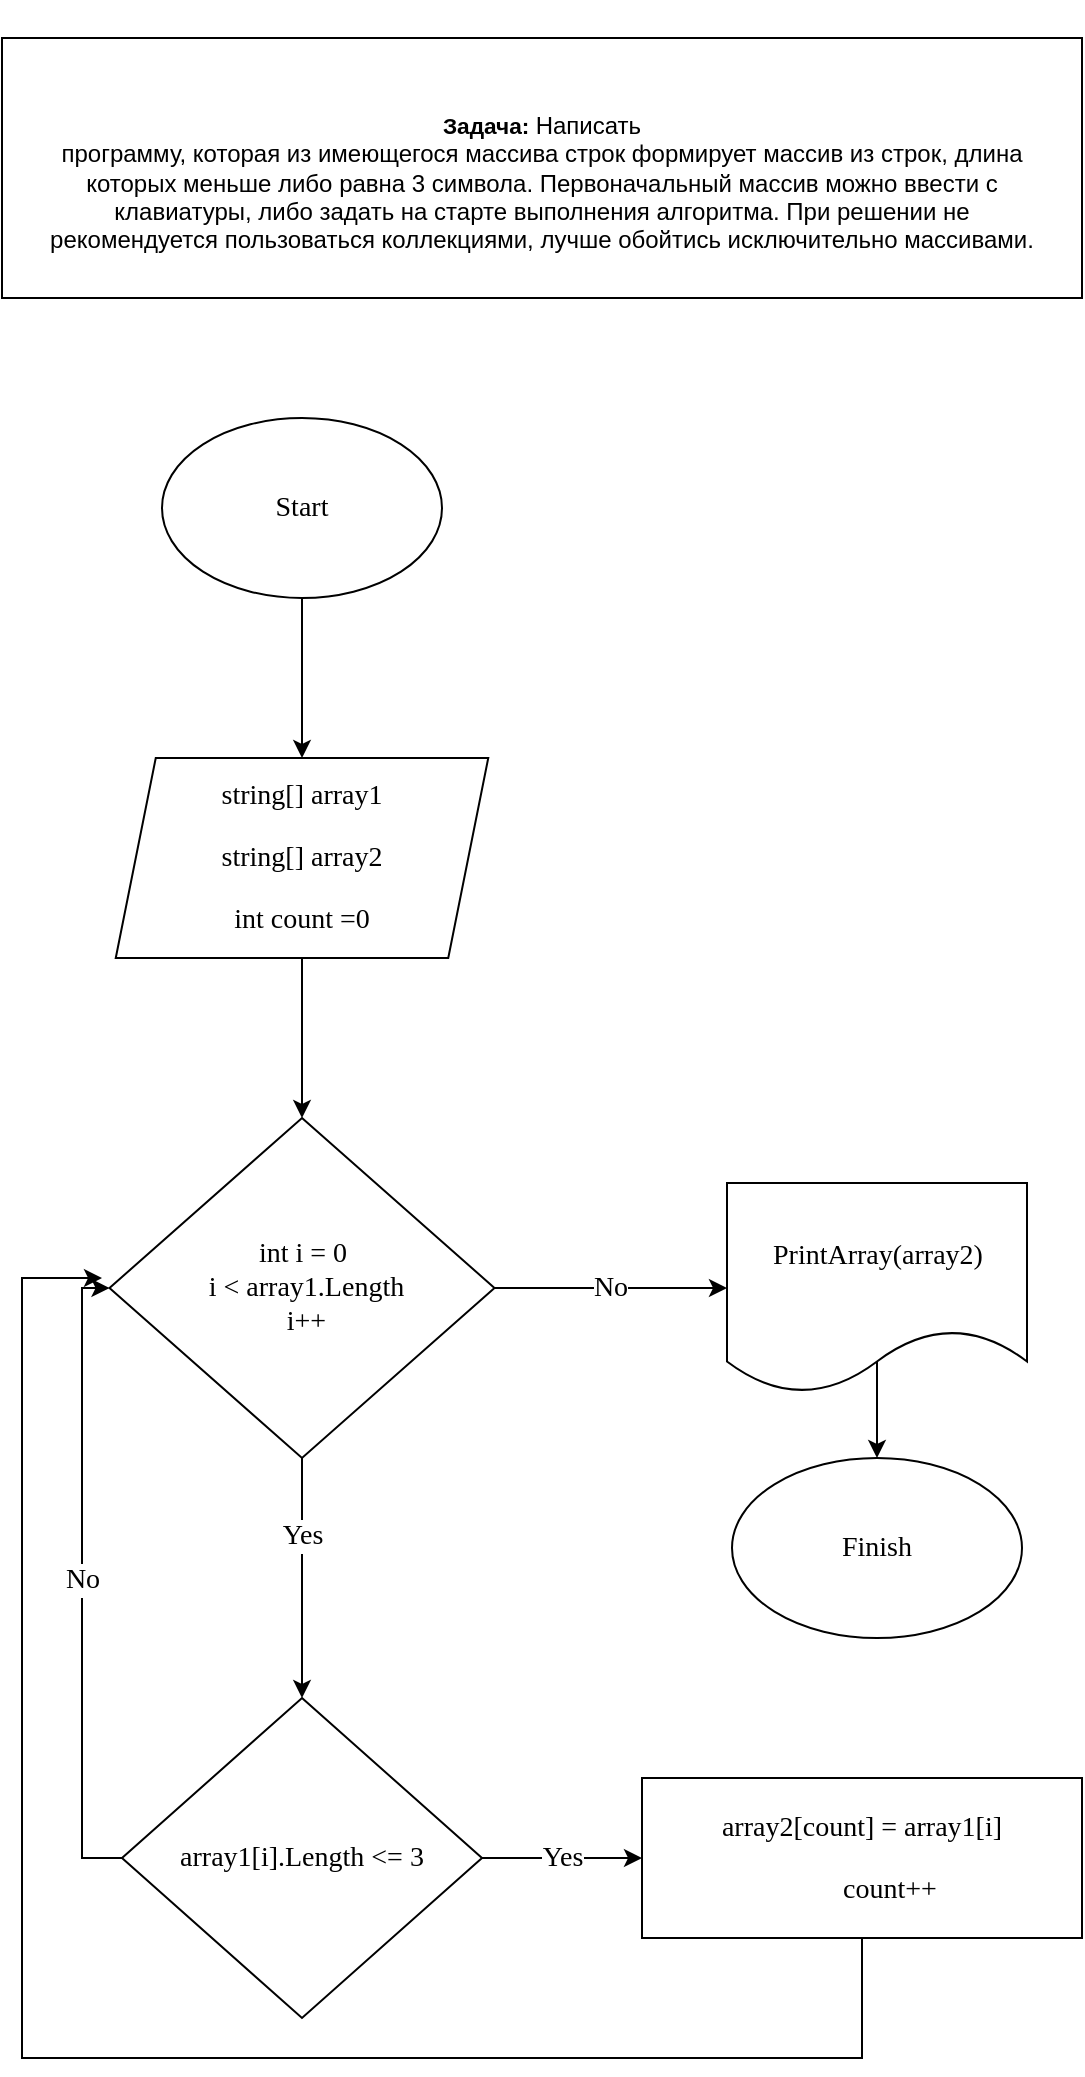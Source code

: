 <mxfile version="20.5.3" type="device"><diagram id="C5RBs43oDa-KdzZeNtuy" name="Page-1"><mxGraphModel dx="1482" dy="1863" grid="1" gridSize="10" guides="1" tooltips="1" connect="1" arrows="1" fold="1" page="1" pageScale="1" pageWidth="827" pageHeight="1169" math="0" shadow="0"><root><mxCell id="WIyWlLk6GJQsqaUBKTNV-0"/><mxCell id="WIyWlLk6GJQsqaUBKTNV-1" parent="WIyWlLk6GJQsqaUBKTNV-0"/><mxCell id="ulyJCxq_Io33M7OZZDdE-0" value="&lt;br&gt;&lt;br&gt;&lt;br&gt;&lt;p class=&quot;1&quot;&gt;&lt;b&gt;&lt;span style=&quot;font-size:8.5pt&quot;&gt;Задача: &lt;/span&gt;&lt;/b&gt;Написать&lt;br&gt;программу, которая из имеющегося массива строк формирует массив из строк, длина&lt;br&gt;которых меньше либо равна 3 символа. Первоначальный массив можно ввести с&lt;br&gt;клавиатуры, либо задать на старте выполнения алгоритма. При решении не&lt;br&gt;рекомендуется пользоваться коллекциями, лучше обойтись исключительно массивами.&lt;/p&gt;&lt;br&gt;&lt;br&gt;" style="rounded=0;whiteSpace=wrap;html=1;" vertex="1" parent="WIyWlLk6GJQsqaUBKTNV-1"><mxGeometry x="70" y="-90" width="540" height="130" as="geometry"/></mxCell><mxCell id="ulyJCxq_Io33M7OZZDdE-15" style="edgeStyle=orthogonalEdgeStyle;rounded=0;orthogonalLoop=1;jettySize=auto;html=1;exitX=0.5;exitY=1;exitDx=0;exitDy=0;entryX=0.5;entryY=0;entryDx=0;entryDy=0;fontFamily=Verdana;fontSize=14;" edge="1" parent="WIyWlLk6GJQsqaUBKTNV-1" source="ulyJCxq_Io33M7OZZDdE-3" target="ulyJCxq_Io33M7OZZDdE-4"><mxGeometry relative="1" as="geometry"/></mxCell><mxCell id="ulyJCxq_Io33M7OZZDdE-18" value="Yes" style="edgeLabel;html=1;align=center;verticalAlign=middle;resizable=0;points=[];fontSize=14;fontFamily=Verdana;" vertex="1" connectable="0" parent="ulyJCxq_Io33M7OZZDdE-15"><mxGeometry x="-0.355" relative="1" as="geometry"><mxPoint as="offset"/></mxGeometry></mxCell><mxCell id="ulyJCxq_Io33M7OZZDdE-19" value="No" style="edgeStyle=orthogonalEdgeStyle;rounded=0;orthogonalLoop=1;jettySize=auto;html=1;exitX=1;exitY=0.5;exitDx=0;exitDy=0;entryX=0;entryY=0.5;entryDx=0;entryDy=0;fontFamily=Verdana;fontSize=14;" edge="1" parent="WIyWlLk6GJQsqaUBKTNV-1" source="ulyJCxq_Io33M7OZZDdE-3" target="ulyJCxq_Io33M7OZZDdE-7"><mxGeometry relative="1" as="geometry"/></mxCell><mxCell id="ulyJCxq_Io33M7OZZDdE-3" value="&lt;span style=&quot;&quot; lang=&quot;EN-US&quot;&gt;&lt;font style=&quot;font-size: 14px;&quot; face=&quot;Verdana&quot;&gt;int i = 0&lt;br&gt;&amp;nbsp;i &amp;lt; array1.Length&lt;br&gt;&amp;nbsp;i++&lt;/font&gt;&lt;br&gt;&lt;/span&gt;" style="rhombus;whiteSpace=wrap;html=1;fontFamily=Times New Roman;fontSize=14;" vertex="1" parent="WIyWlLk6GJQsqaUBKTNV-1"><mxGeometry x="123.75" y="450" width="192.5" height="170" as="geometry"/></mxCell><mxCell id="ulyJCxq_Io33M7OZZDdE-16" value="Yes" style="edgeStyle=orthogonalEdgeStyle;rounded=0;orthogonalLoop=1;jettySize=auto;html=1;exitX=1;exitY=0.5;exitDx=0;exitDy=0;entryX=0;entryY=0.5;entryDx=0;entryDy=0;fontFamily=Verdana;fontSize=14;" edge="1" parent="WIyWlLk6GJQsqaUBKTNV-1" source="ulyJCxq_Io33M7OZZDdE-4" target="ulyJCxq_Io33M7OZZDdE-5"><mxGeometry relative="1" as="geometry"/></mxCell><mxCell id="ulyJCxq_Io33M7OZZDdE-17" value="No" style="edgeStyle=orthogonalEdgeStyle;rounded=0;orthogonalLoop=1;jettySize=auto;html=1;exitX=0;exitY=0.5;exitDx=0;exitDy=0;entryX=0;entryY=0.5;entryDx=0;entryDy=0;fontFamily=Verdana;fontSize=14;" edge="1" parent="WIyWlLk6GJQsqaUBKTNV-1" source="ulyJCxq_Io33M7OZZDdE-4" target="ulyJCxq_Io33M7OZZDdE-3"><mxGeometry relative="1" as="geometry"><Array as="points"><mxPoint x="110" y="820"/><mxPoint x="110" y="535"/></Array></mxGeometry></mxCell><mxCell id="ulyJCxq_Io33M7OZZDdE-4" value="&lt;span style=&quot;&quot; lang=&quot;EN-US&quot;&gt;&lt;font style=&quot;font-size: 14px;&quot; face=&quot;Verdana&quot;&gt;array1[i].Length &amp;lt;= 3&lt;/font&gt;&lt;/span&gt;" style="rhombus;whiteSpace=wrap;html=1;fontFamily=Times New Roman;fontSize=14;" vertex="1" parent="WIyWlLk6GJQsqaUBKTNV-1"><mxGeometry x="130" y="740" width="180" height="160" as="geometry"/></mxCell><mxCell id="ulyJCxq_Io33M7OZZDdE-5" value="&lt;p class=&quot;1&quot;&gt;&lt;font face=&quot;Verdana&quot;&gt;&lt;span lang=&quot;EN-US&quot;&gt;array2[count]&amp;nbsp;&lt;/span&gt;&lt;span style=&quot;background-color: initial;&quot;&gt;= array1[i]&lt;/span&gt;&lt;/font&gt;&lt;/p&gt;&lt;p&gt;&lt;span style=&quot;background-color: initial;&quot;&gt;&lt;font face=&quot;Verdana&quot;&gt;&amp;nbsp; &amp;nbsp; &amp;nbsp; &amp;nbsp; count++&lt;/font&gt;&lt;/span&gt;&lt;/p&gt;&lt;p&gt;&lt;/p&gt;" style="rounded=0;whiteSpace=wrap;html=1;fontFamily=Times New Roman;fontSize=14;" vertex="1" parent="WIyWlLk6GJQsqaUBKTNV-1"><mxGeometry x="390" y="780" width="220" height="80" as="geometry"/></mxCell><mxCell id="ulyJCxq_Io33M7OZZDdE-14" style="edgeStyle=orthogonalEdgeStyle;rounded=0;orthogonalLoop=1;jettySize=auto;html=1;exitX=0.5;exitY=1;exitDx=0;exitDy=0;entryX=0.5;entryY=0;entryDx=0;entryDy=0;fontFamily=Verdana;fontSize=14;" edge="1" parent="WIyWlLk6GJQsqaUBKTNV-1" source="ulyJCxq_Io33M7OZZDdE-6" target="ulyJCxq_Io33M7OZZDdE-3"><mxGeometry relative="1" as="geometry"/></mxCell><mxCell id="ulyJCxq_Io33M7OZZDdE-6" value="&lt;p style=&quot;&quot; class=&quot;1&quot;&gt;&lt;font style=&quot;font-size: 14px;&quot; face=&quot;Verdana&quot;&gt;&lt;span style=&quot;background-color: initial;&quot;&gt;string[] array1&lt;/span&gt;&lt;br&gt;&lt;/font&gt;&lt;/p&gt;&lt;p style=&quot;&quot; class=&quot;1&quot;&gt;&lt;span style=&quot;font-family: Verdana;&quot;&gt;string[] array2&lt;/span&gt;&lt;font style=&quot;font-size: 14px;&quot; face=&quot;Verdana&quot;&gt;&lt;span style=&quot;background-color: initial;&quot;&gt;&lt;br&gt;&lt;/span&gt;&lt;/font&gt;&lt;/p&gt;&lt;p style=&quot;&quot; class=&quot;1&quot;&gt;&lt;span style=&quot;font-family: Verdana;&quot;&gt;int count =0&lt;/span&gt;&lt;/p&gt;" style="shape=parallelogram;perimeter=parallelogramPerimeter;whiteSpace=wrap;html=1;fixedSize=1;fontFamily=Times New Roman;fontSize=14;" vertex="1" parent="WIyWlLk6GJQsqaUBKTNV-1"><mxGeometry x="126.88" y="270" width="186.25" height="100" as="geometry"/></mxCell><mxCell id="ulyJCxq_Io33M7OZZDdE-25" value="" style="edgeStyle=orthogonalEdgeStyle;rounded=0;orthogonalLoop=1;jettySize=auto;html=1;fontFamily=Verdana;fontSize=14;exitX=0.5;exitY=0.846;exitDx=0;exitDy=0;exitPerimeter=0;" edge="1" parent="WIyWlLk6GJQsqaUBKTNV-1" source="ulyJCxq_Io33M7OZZDdE-7" target="ulyJCxq_Io33M7OZZDdE-9"><mxGeometry relative="1" as="geometry"/></mxCell><mxCell id="ulyJCxq_Io33M7OZZDdE-7" value="&lt;span style=&quot;&quot; lang=&quot;EN-US&quot;&gt;&lt;font face=&quot;Verdana&quot; style=&quot;font-size: 14px;&quot;&gt;PrintArray(array2)&lt;/font&gt;&lt;/span&gt;" style="shape=document;whiteSpace=wrap;html=1;boundedLbl=1;fontFamily=Times New Roman;fontSize=14;" vertex="1" parent="WIyWlLk6GJQsqaUBKTNV-1"><mxGeometry x="432.5" y="482.5" width="150" height="105" as="geometry"/></mxCell><mxCell id="ulyJCxq_Io33M7OZZDdE-9" value="&lt;font face=&quot;Verdana&quot;&gt;Finish&lt;/font&gt;" style="ellipse;whiteSpace=wrap;html=1;fontFamily=Times New Roman;fontSize=14;align=center;" vertex="1" parent="WIyWlLk6GJQsqaUBKTNV-1"><mxGeometry x="435" y="620" width="145" height="90" as="geometry"/></mxCell><mxCell id="ulyJCxq_Io33M7OZZDdE-13" style="edgeStyle=orthogonalEdgeStyle;rounded=0;orthogonalLoop=1;jettySize=auto;html=1;exitX=0.5;exitY=1;exitDx=0;exitDy=0;entryX=0.5;entryY=0;entryDx=0;entryDy=0;fontFamily=Verdana;fontSize=14;" edge="1" parent="WIyWlLk6GJQsqaUBKTNV-1" source="ulyJCxq_Io33M7OZZDdE-12" target="ulyJCxq_Io33M7OZZDdE-6"><mxGeometry relative="1" as="geometry"/></mxCell><mxCell id="ulyJCxq_Io33M7OZZDdE-12" value="&lt;font style=&quot;font-size: 14px;&quot; face=&quot;Verdana&quot;&gt;Start&lt;/font&gt;" style="ellipse;whiteSpace=wrap;html=1;fontFamily=Times New Roman;fontSize=14;" vertex="1" parent="WIyWlLk6GJQsqaUBKTNV-1"><mxGeometry x="150" y="100" width="140" height="90" as="geometry"/></mxCell><mxCell id="ulyJCxq_Io33M7OZZDdE-24" value="" style="endArrow=classic;html=1;rounded=0;fontFamily=Verdana;fontSize=14;exitX=0.5;exitY=1;exitDx=0;exitDy=0;" edge="1" parent="WIyWlLk6GJQsqaUBKTNV-1" source="ulyJCxq_Io33M7OZZDdE-5"><mxGeometry width="50" height="50" relative="1" as="geometry"><mxPoint x="510" y="740" as="sourcePoint"/><mxPoint x="120" y="530" as="targetPoint"/><Array as="points"><mxPoint x="500" y="920"/><mxPoint x="80" y="920"/><mxPoint x="80" y="540"/><mxPoint x="80" y="530"/></Array></mxGeometry></mxCell></root></mxGraphModel></diagram></mxfile>